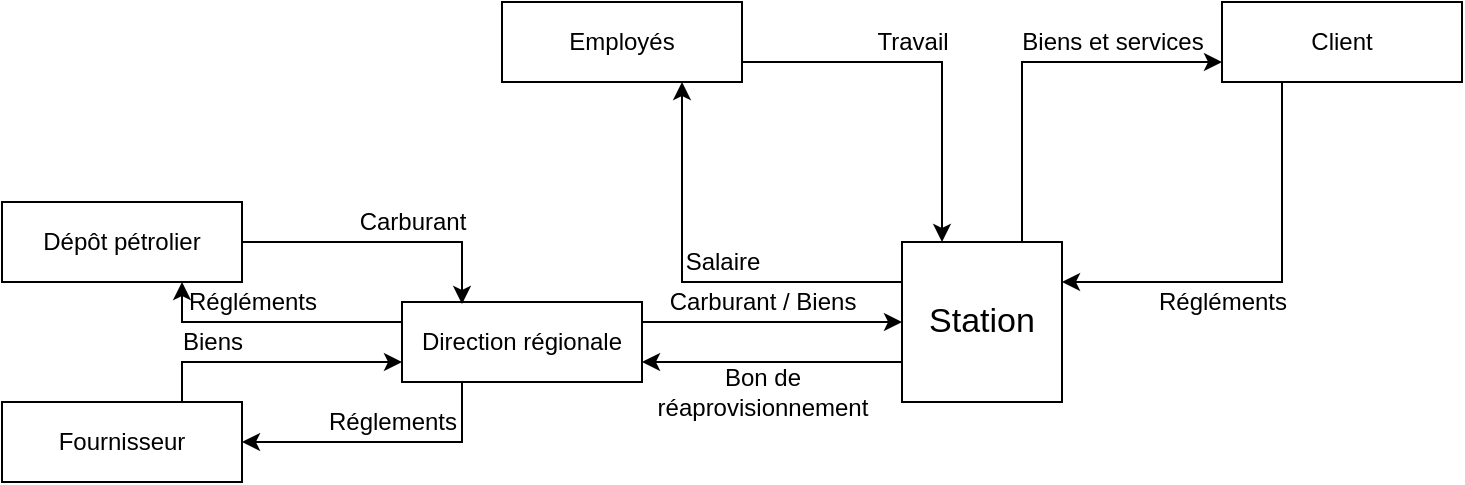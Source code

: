 <mxfile version="13.8.0" type="device"><diagram id="1qBQNfHSedO3lvMIzAlC" name="Page-1"><mxGraphModel dx="1617" dy="499" grid="1" gridSize="10" guides="1" tooltips="1" connect="1" arrows="1" fold="1" page="1" pageScale="1" pageWidth="827" pageHeight="1169" math="0" shadow="0"><root><mxCell id="0"/><mxCell id="1" parent="0"/><mxCell id="mJLgNAdF9dyQzQELA6hN-3" style="edgeStyle=orthogonalEdgeStyle;rounded=0;orthogonalLoop=1;jettySize=auto;html=1;exitX=0.75;exitY=0;exitDx=0;exitDy=0;entryX=0;entryY=0.75;entryDx=0;entryDy=0;" edge="1" parent="1" source="mJLgNAdF9dyQzQELA6hN-1" target="mJLgNAdF9dyQzQELA6hN-2"><mxGeometry relative="1" as="geometry"/></mxCell><mxCell id="mJLgNAdF9dyQzQELA6hN-13" style="edgeStyle=orthogonalEdgeStyle;rounded=0;orthogonalLoop=1;jettySize=auto;html=1;exitX=0;exitY=0.75;exitDx=0;exitDy=0;entryX=1;entryY=0.75;entryDx=0;entryDy=0;" edge="1" parent="1" source="mJLgNAdF9dyQzQELA6hN-1" target="mJLgNAdF9dyQzQELA6hN-7"><mxGeometry relative="1" as="geometry"/></mxCell><mxCell id="mJLgNAdF9dyQzQELA6hN-30" style="edgeStyle=orthogonalEdgeStyle;rounded=0;orthogonalLoop=1;jettySize=auto;html=1;exitX=0;exitY=0.25;exitDx=0;exitDy=0;entryX=0.75;entryY=1;entryDx=0;entryDy=0;" edge="1" parent="1" source="mJLgNAdF9dyQzQELA6hN-1" target="mJLgNAdF9dyQzQELA6hN-29"><mxGeometry relative="1" as="geometry"/></mxCell><mxCell id="mJLgNAdF9dyQzQELA6hN-1" value="&lt;font style=&quot;font-size: 17px&quot;&gt;Station&lt;/font&gt;" style="whiteSpace=wrap;html=1;aspect=fixed;" vertex="1" parent="1"><mxGeometry x="360" y="320" width="80" height="80" as="geometry"/></mxCell><mxCell id="mJLgNAdF9dyQzQELA6hN-4" style="edgeStyle=orthogonalEdgeStyle;rounded=0;orthogonalLoop=1;jettySize=auto;html=1;exitX=0.25;exitY=1;exitDx=0;exitDy=0;entryX=1;entryY=0.25;entryDx=0;entryDy=0;" edge="1" parent="1" source="mJLgNAdF9dyQzQELA6hN-2" target="mJLgNAdF9dyQzQELA6hN-1"><mxGeometry relative="1" as="geometry"/></mxCell><mxCell id="mJLgNAdF9dyQzQELA6hN-2" value="Client" style="rounded=0;whiteSpace=wrap;html=1;fillColor=#ffffff;" vertex="1" parent="1"><mxGeometry x="520" y="200" width="120" height="40" as="geometry"/></mxCell><mxCell id="mJLgNAdF9dyQzQELA6hN-5" value="Biens et services&lt;br&gt;" style="text;html=1;align=center;verticalAlign=middle;resizable=0;points=[];autosize=1;" vertex="1" parent="1"><mxGeometry x="410" y="210" width="110" height="20" as="geometry"/></mxCell><mxCell id="mJLgNAdF9dyQzQELA6hN-6" value="Régléments" style="text;html=1;align=center;verticalAlign=middle;resizable=0;points=[];autosize=1;" vertex="1" parent="1"><mxGeometry x="480" y="340" width="80" height="20" as="geometry"/></mxCell><mxCell id="mJLgNAdF9dyQzQELA6hN-14" style="edgeStyle=orthogonalEdgeStyle;rounded=0;orthogonalLoop=1;jettySize=auto;html=1;exitX=1;exitY=0.25;exitDx=0;exitDy=0;entryX=0;entryY=0.5;entryDx=0;entryDy=0;" edge="1" parent="1" source="mJLgNAdF9dyQzQELA6hN-7" target="mJLgNAdF9dyQzQELA6hN-1"><mxGeometry relative="1" as="geometry"/></mxCell><mxCell id="mJLgNAdF9dyQzQELA6hN-18" style="edgeStyle=orthogonalEdgeStyle;rounded=0;orthogonalLoop=1;jettySize=auto;html=1;exitX=0;exitY=0.25;exitDx=0;exitDy=0;entryX=0.75;entryY=1;entryDx=0;entryDy=0;" edge="1" parent="1" source="mJLgNAdF9dyQzQELA6hN-7" target="mJLgNAdF9dyQzQELA6hN-15"><mxGeometry relative="1" as="geometry"/></mxCell><mxCell id="mJLgNAdF9dyQzQELA6hN-20" style="edgeStyle=orthogonalEdgeStyle;rounded=0;orthogonalLoop=1;jettySize=auto;html=1;exitX=0.25;exitY=1;exitDx=0;exitDy=0;entryX=1;entryY=0.5;entryDx=0;entryDy=0;" edge="1" parent="1" source="mJLgNAdF9dyQzQELA6hN-7" target="mJLgNAdF9dyQzQELA6hN-16"><mxGeometry relative="1" as="geometry"/></mxCell><mxCell id="mJLgNAdF9dyQzQELA6hN-7" value="Direction régionale" style="rounded=0;whiteSpace=wrap;html=1;fillColor=#ffffff;" vertex="1" parent="1"><mxGeometry x="110" y="350" width="120" height="40" as="geometry"/></mxCell><mxCell id="mJLgNAdF9dyQzQELA6hN-17" style="edgeStyle=orthogonalEdgeStyle;rounded=0;orthogonalLoop=1;jettySize=auto;html=1;exitX=1;exitY=0.5;exitDx=0;exitDy=0;" edge="1" parent="1" source="mJLgNAdF9dyQzQELA6hN-15"><mxGeometry relative="1" as="geometry"><mxPoint x="140" y="351" as="targetPoint"/><Array as="points"><mxPoint x="140" y="320"/><mxPoint x="140" y="351"/></Array></mxGeometry></mxCell><mxCell id="mJLgNAdF9dyQzQELA6hN-15" value="Dépôt pétrolier" style="rounded=0;whiteSpace=wrap;html=1;fillColor=#ffffff;" vertex="1" parent="1"><mxGeometry x="-90" y="300" width="120" height="40" as="geometry"/></mxCell><mxCell id="mJLgNAdF9dyQzQELA6hN-19" style="edgeStyle=orthogonalEdgeStyle;rounded=0;orthogonalLoop=1;jettySize=auto;html=1;exitX=0.75;exitY=0;exitDx=0;exitDy=0;entryX=0;entryY=0.75;entryDx=0;entryDy=0;" edge="1" parent="1" source="mJLgNAdF9dyQzQELA6hN-16" target="mJLgNAdF9dyQzQELA6hN-7"><mxGeometry relative="1" as="geometry"/></mxCell><mxCell id="mJLgNAdF9dyQzQELA6hN-16" value="Fournisseur" style="rounded=0;whiteSpace=wrap;html=1;fillColor=#ffffff;" vertex="1" parent="1"><mxGeometry x="-90" y="400" width="120" height="40" as="geometry"/></mxCell><mxCell id="mJLgNAdF9dyQzQELA6hN-22" value="Bon de&lt;br&gt;réaprovisionnement" style="text;html=1;align=center;verticalAlign=middle;resizable=0;points=[];autosize=1;" vertex="1" parent="1"><mxGeometry x="230" y="380" width="120" height="30" as="geometry"/></mxCell><mxCell id="mJLgNAdF9dyQzQELA6hN-23" value="Carburant / Biens" style="text;html=1;align=center;verticalAlign=middle;resizable=0;points=[];autosize=1;" vertex="1" parent="1"><mxGeometry x="235" y="340" width="110" height="20" as="geometry"/></mxCell><mxCell id="mJLgNAdF9dyQzQELA6hN-24" value="Carburant" style="text;html=1;align=center;verticalAlign=middle;resizable=0;points=[];autosize=1;" vertex="1" parent="1"><mxGeometry x="80" y="300" width="70" height="20" as="geometry"/></mxCell><mxCell id="mJLgNAdF9dyQzQELA6hN-25" value="Régléments" style="text;html=1;align=center;verticalAlign=middle;resizable=0;points=[];autosize=1;" vertex="1" parent="1"><mxGeometry x="-5" y="340" width="80" height="20" as="geometry"/></mxCell><mxCell id="mJLgNAdF9dyQzQELA6hN-26" value="Réglements" style="text;html=1;align=center;verticalAlign=middle;resizable=0;points=[];autosize=1;" vertex="1" parent="1"><mxGeometry x="65" y="400" width="80" height="20" as="geometry"/></mxCell><mxCell id="mJLgNAdF9dyQzQELA6hN-28" value="Biens" style="text;html=1;align=center;verticalAlign=middle;resizable=0;points=[];autosize=1;" vertex="1" parent="1"><mxGeometry x="-10" y="360" width="50" height="20" as="geometry"/></mxCell><mxCell id="mJLgNAdF9dyQzQELA6hN-31" style="edgeStyle=orthogonalEdgeStyle;rounded=0;orthogonalLoop=1;jettySize=auto;html=1;exitX=1;exitY=0.75;exitDx=0;exitDy=0;entryX=0.25;entryY=0;entryDx=0;entryDy=0;" edge="1" parent="1" source="mJLgNAdF9dyQzQELA6hN-29" target="mJLgNAdF9dyQzQELA6hN-1"><mxGeometry relative="1" as="geometry"/></mxCell><mxCell id="mJLgNAdF9dyQzQELA6hN-29" value="Employés" style="rounded=0;whiteSpace=wrap;html=1;fillColor=#ffffff;" vertex="1" parent="1"><mxGeometry x="160" y="200" width="120" height="40" as="geometry"/></mxCell><mxCell id="mJLgNAdF9dyQzQELA6hN-32" value="Travail" style="text;html=1;align=center;verticalAlign=middle;resizable=0;points=[];autosize=1;" vertex="1" parent="1"><mxGeometry x="340" y="210" width="50" height="20" as="geometry"/></mxCell><mxCell id="mJLgNAdF9dyQzQELA6hN-33" value="Salaire" style="text;html=1;align=center;verticalAlign=middle;resizable=0;points=[];autosize=1;" vertex="1" parent="1"><mxGeometry x="245" y="320" width="50" height="20" as="geometry"/></mxCell></root></mxGraphModel></diagram></mxfile>